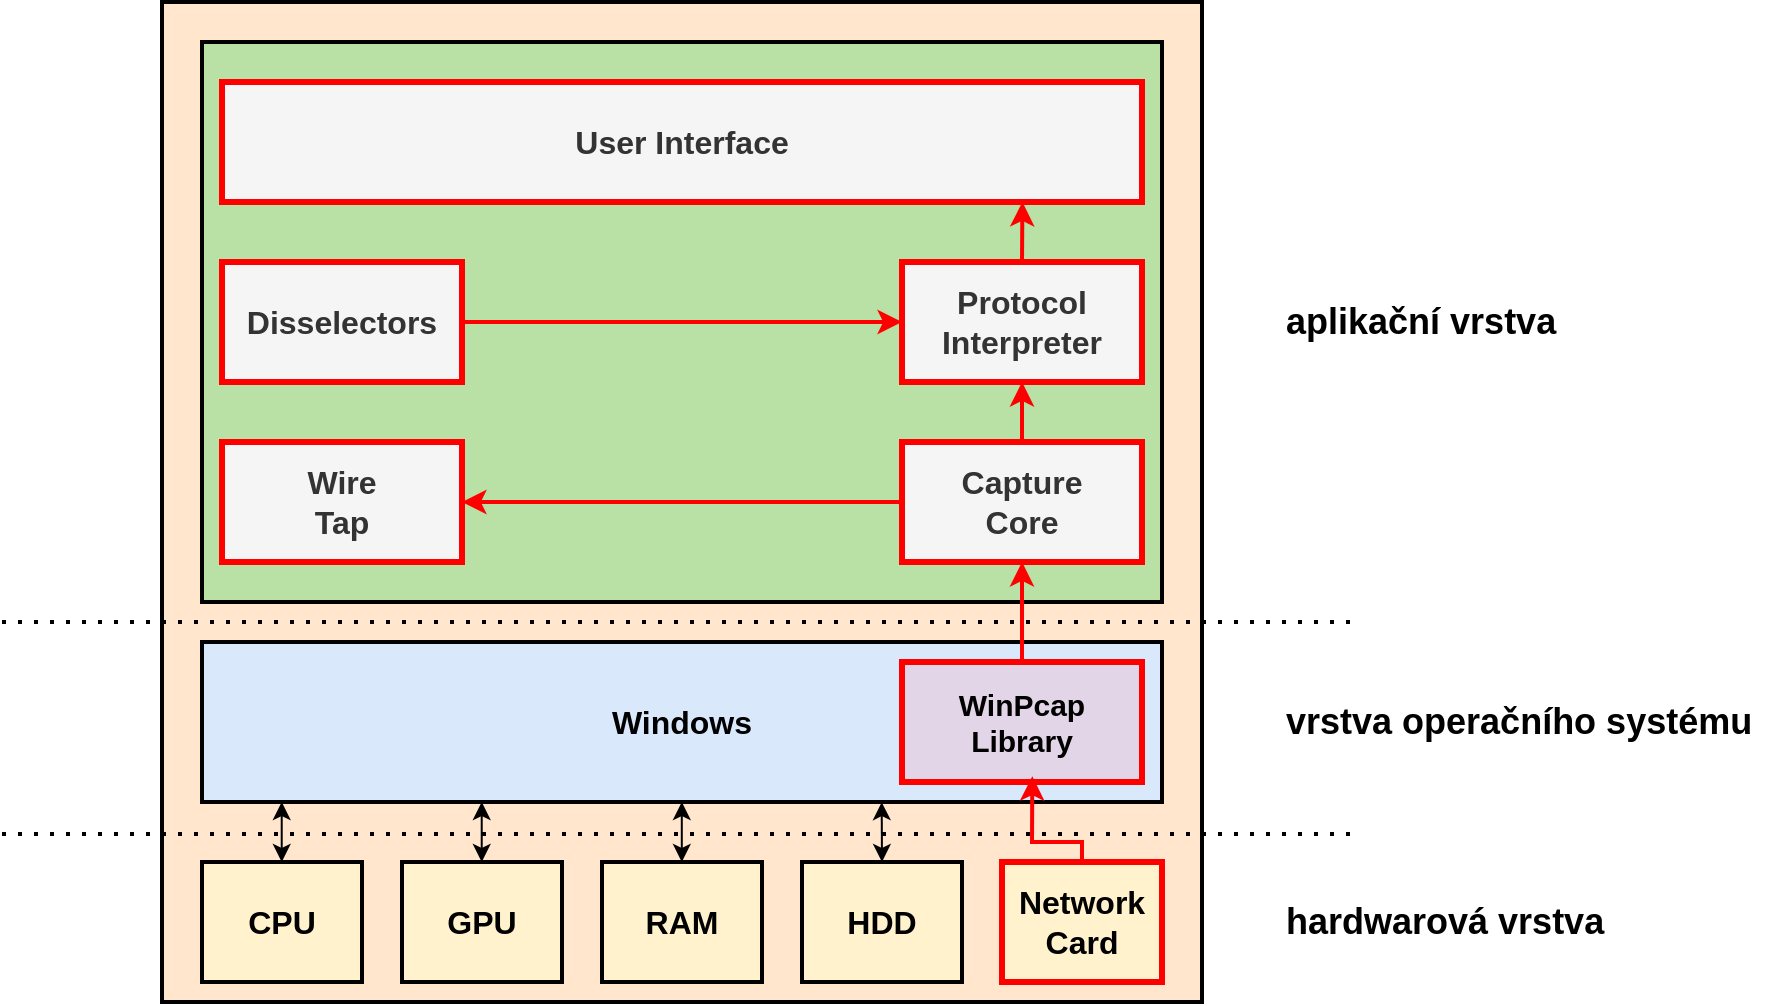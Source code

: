 <mxfile version="26.0.16">
  <diagram name="Page-1" id="-gUkO9v0VpvYhh8FtkJX">
    <mxGraphModel dx="1434" dy="836" grid="1" gridSize="10" guides="1" tooltips="1" connect="1" arrows="1" fold="1" page="1" pageScale="1" pageWidth="1169" pageHeight="827" math="0" shadow="0">
      <root>
        <mxCell id="0" />
        <mxCell id="1" parent="0" />
        <mxCell id="YEzh37ItMWN1QgV4G2L8-1" value="" style="rounded=0;whiteSpace=wrap;html=1;strokeWidth=2;fillColor=#ffe6cc;strokeColor=#000000;" vertex="1" parent="1">
          <mxGeometry x="245" y="160" width="520" height="500" as="geometry" />
        </mxCell>
        <mxCell id="YEzh37ItMWN1QgV4G2L8-2" value="&lt;font style=&quot;font-size: 16px;&quot;&gt;&lt;b style=&quot;&quot;&gt;CPU&lt;/b&gt;&lt;/font&gt;" style="rounded=0;whiteSpace=wrap;html=1;strokeWidth=2;fillColor=#fff2cc;strokeColor=#000000;" vertex="1" parent="1">
          <mxGeometry x="265" y="590" width="80" height="60" as="geometry" />
        </mxCell>
        <mxCell id="YEzh37ItMWN1QgV4G2L8-3" value="&lt;font style=&quot;font-size: 16px;&quot;&gt;&lt;b style=&quot;&quot;&gt;GPU&lt;/b&gt;&lt;/font&gt;" style="rounded=0;whiteSpace=wrap;html=1;strokeWidth=2;fillColor=#fff2cc;strokeColor=#000000;" vertex="1" parent="1">
          <mxGeometry x="365" y="590" width="80" height="60" as="geometry" />
        </mxCell>
        <mxCell id="YEzh37ItMWN1QgV4G2L8-4" value="&lt;font style=&quot;font-size: 16px;&quot;&gt;&lt;b style=&quot;&quot;&gt;RAM&lt;/b&gt;&lt;/font&gt;" style="rounded=0;whiteSpace=wrap;html=1;strokeWidth=2;fillColor=#fff2cc;strokeColor=#000000;" vertex="1" parent="1">
          <mxGeometry x="465" y="590" width="80" height="60" as="geometry" />
        </mxCell>
        <mxCell id="YEzh37ItMWN1QgV4G2L8-5" value="&lt;font style=&quot;font-size: 16px;&quot;&gt;&lt;b style=&quot;&quot;&gt;HDD&lt;/b&gt;&lt;/font&gt;" style="rounded=0;whiteSpace=wrap;html=1;strokeWidth=2;fillColor=#fff2cc;strokeColor=#000000;" vertex="1" parent="1">
          <mxGeometry x="565" y="590" width="80" height="60" as="geometry" />
        </mxCell>
        <mxCell id="YEzh37ItMWN1QgV4G2L8-6" value="&lt;font style=&quot;font-size: 16px;&quot;&gt;&lt;b style=&quot;&quot;&gt;Windows&lt;/b&gt;&lt;/font&gt;" style="rounded=0;whiteSpace=wrap;html=1;strokeWidth=2;fillColor=#dae8fc;strokeColor=#000000;" vertex="1" parent="1">
          <mxGeometry x="265" y="480" width="480" height="80" as="geometry" />
        </mxCell>
        <mxCell id="YEzh37ItMWN1QgV4G2L8-7" value="" style="rounded=0;whiteSpace=wrap;html=1;strokeWidth=2;fillColor=#B9E0A5;strokeColor=#000000;" vertex="1" parent="1">
          <mxGeometry x="265" y="180" width="480" height="280" as="geometry" />
        </mxCell>
        <mxCell id="YEzh37ItMWN1QgV4G2L8-8" value="&lt;font style=&quot;font-size: 16px;&quot;&gt;&lt;b style=&quot;&quot;&gt;Network&lt;/b&gt;&lt;/font&gt;&lt;div&gt;&lt;font style=&quot;font-size: 16px;&quot;&gt;&lt;b style=&quot;&quot;&gt;Card&lt;/b&gt;&lt;/font&gt;&lt;/div&gt;" style="rounded=0;whiteSpace=wrap;html=1;strokeColor=#FF0000;strokeWidth=3;fillColor=#fff2cc;" vertex="1" parent="1">
          <mxGeometry x="665" y="590" width="80" height="60" as="geometry" />
        </mxCell>
        <mxCell id="YEzh37ItMWN1QgV4G2L8-9" value="&lt;font style=&quot;font-size: 15px;&quot;&gt;&lt;b&gt;WinPcap&lt;/b&gt;&lt;/font&gt;&lt;div&gt;&lt;font style=&quot;font-size: 15px;&quot;&gt;&lt;b&gt;Library&lt;/b&gt;&lt;/font&gt;&lt;/div&gt;" style="rounded=0;whiteSpace=wrap;html=1;strokeColor=#FF0000;strokeWidth=3;fillColor=#e1d5e7;" vertex="1" parent="1">
          <mxGeometry x="615" y="490" width="120" height="60" as="geometry" />
        </mxCell>
        <mxCell id="YEzh37ItMWN1QgV4G2L8-10" value="" style="endArrow=classic;html=1;rounded=0;exitX=0.5;exitY=0;exitDx=0;exitDy=0;entryX=0.543;entryY=0.952;entryDx=0;entryDy=0;entryPerimeter=0;strokeColor=#FF0000;strokeWidth=2;" edge="1" parent="1" source="YEzh37ItMWN1QgV4G2L8-8" target="YEzh37ItMWN1QgV4G2L8-9">
          <mxGeometry width="50" height="50" relative="1" as="geometry">
            <mxPoint x="475" y="430" as="sourcePoint" />
            <mxPoint x="525" y="380" as="targetPoint" />
            <Array as="points">
              <mxPoint x="705" y="580" />
              <mxPoint x="680" y="580" />
            </Array>
          </mxGeometry>
        </mxCell>
        <mxCell id="YEzh37ItMWN1QgV4G2L8-11" value="&lt;font style=&quot;font-size: 16px;&quot;&gt;&lt;b style=&quot;&quot;&gt;Capture&lt;/b&gt;&lt;/font&gt;&lt;div&gt;&lt;font style=&quot;font-size: 16px;&quot;&gt;&lt;b style=&quot;&quot;&gt;Core&lt;/b&gt;&lt;/font&gt;&lt;/div&gt;" style="rounded=0;whiteSpace=wrap;html=1;strokeColor=#FF0000;strokeWidth=3;fillColor=#f5f5f5;fontColor=#333333;" vertex="1" parent="1">
          <mxGeometry x="615" y="380" width="120" height="60" as="geometry" />
        </mxCell>
        <mxCell id="YEzh37ItMWN1QgV4G2L8-12" value="" style="endArrow=classic;html=1;rounded=0;exitX=0.5;exitY=0;exitDx=0;exitDy=0;entryX=0.5;entryY=1;entryDx=0;entryDy=0;strokeColor=#FF0000;strokeWidth=2;" edge="1" parent="1" source="YEzh37ItMWN1QgV4G2L8-9" target="YEzh37ItMWN1QgV4G2L8-11">
          <mxGeometry width="50" height="50" relative="1" as="geometry">
            <mxPoint x="495" y="470" as="sourcePoint" />
            <mxPoint x="545" y="420" as="targetPoint" />
          </mxGeometry>
        </mxCell>
        <mxCell id="YEzh37ItMWN1QgV4G2L8-13" value="&lt;font style=&quot;font-size: 16px;&quot;&gt;&lt;b style=&quot;&quot;&gt;Wire&lt;/b&gt;&lt;/font&gt;&lt;div&gt;&lt;font style=&quot;font-size: 16px;&quot;&gt;&lt;b style=&quot;&quot;&gt;Tap&lt;/b&gt;&lt;/font&gt;&lt;/div&gt;" style="rounded=0;whiteSpace=wrap;html=1;strokeColor=#FF0000;strokeWidth=3;fillColor=#f5f5f5;fontColor=#333333;" vertex="1" parent="1">
          <mxGeometry x="275" y="380" width="120" height="60" as="geometry" />
        </mxCell>
        <mxCell id="YEzh37ItMWN1QgV4G2L8-14" value="" style="endArrow=classic;html=1;rounded=0;exitX=0;exitY=0.5;exitDx=0;exitDy=0;strokeColor=#FF0000;entryX=1;entryY=0.5;entryDx=0;entryDy=0;strokeWidth=2;" edge="1" parent="1" source="YEzh37ItMWN1QgV4G2L8-11" target="YEzh37ItMWN1QgV4G2L8-13">
          <mxGeometry width="50" height="50" relative="1" as="geometry">
            <mxPoint x="495" y="470" as="sourcePoint" />
            <mxPoint x="575" y="420" as="targetPoint" />
          </mxGeometry>
        </mxCell>
        <mxCell id="YEzh37ItMWN1QgV4G2L8-15" value="&lt;font style=&quot;font-size: 16px;&quot;&gt;&lt;b style=&quot;&quot;&gt;Disselectors&lt;/b&gt;&lt;/font&gt;" style="rounded=0;whiteSpace=wrap;html=1;strokeColor=#FF0000;strokeWidth=3;fillColor=#f5f5f5;fontColor=#333333;" vertex="1" parent="1">
          <mxGeometry x="275" y="290" width="120" height="60" as="geometry" />
        </mxCell>
        <mxCell id="YEzh37ItMWN1QgV4G2L8-16" value="&lt;font style=&quot;font-size: 16px;&quot;&gt;&lt;b style=&quot;&quot;&gt;Protocol&lt;/b&gt;&lt;/font&gt;&lt;div&gt;&lt;font style=&quot;font-size: 16px;&quot;&gt;&lt;b style=&quot;&quot;&gt;Interpreter&lt;/b&gt;&lt;/font&gt;&lt;/div&gt;" style="rounded=0;whiteSpace=wrap;html=1;strokeColor=#FF0000;strokeWidth=3;fillColor=#f5f5f5;fontColor=#333333;" vertex="1" parent="1">
          <mxGeometry x="615" y="290" width="120" height="60" as="geometry" />
        </mxCell>
        <mxCell id="YEzh37ItMWN1QgV4G2L8-17" value="" style="endArrow=classic;html=1;rounded=0;exitX=1;exitY=0.5;exitDx=0;exitDy=0;entryX=0;entryY=0.5;entryDx=0;entryDy=0;strokeColor=#FF0000;strokeWidth=2;" edge="1" parent="1" source="YEzh37ItMWN1QgV4G2L8-15" target="YEzh37ItMWN1QgV4G2L8-16">
          <mxGeometry width="50" height="50" relative="1" as="geometry">
            <mxPoint x="465" y="420" as="sourcePoint" />
            <mxPoint x="515" y="370" as="targetPoint" />
          </mxGeometry>
        </mxCell>
        <mxCell id="YEzh37ItMWN1QgV4G2L8-18" value="" style="endArrow=classic;html=1;rounded=0;exitX=0.5;exitY=0;exitDx=0;exitDy=0;entryX=0.5;entryY=1;entryDx=0;entryDy=0;strokeColor=#FF0000;strokeWidth=2;" edge="1" parent="1" source="YEzh37ItMWN1QgV4G2L8-11" target="YEzh37ItMWN1QgV4G2L8-16">
          <mxGeometry width="50" height="50" relative="1" as="geometry">
            <mxPoint x="555" y="410" as="sourcePoint" />
            <mxPoint x="605" y="360" as="targetPoint" />
          </mxGeometry>
        </mxCell>
        <mxCell id="YEzh37ItMWN1QgV4G2L8-19" value="&lt;font style=&quot;font-size: 16px;&quot;&gt;&lt;b style=&quot;&quot;&gt;User Interface&lt;/b&gt;&lt;/font&gt;" style="rounded=0;whiteSpace=wrap;html=1;strokeColor=#FF0000;strokeWidth=3;fillColor=#f5f5f5;fontColor=#333333;" vertex="1" parent="1">
          <mxGeometry x="275" y="200" width="460" height="60" as="geometry" />
        </mxCell>
        <mxCell id="YEzh37ItMWN1QgV4G2L8-20" value="" style="endArrow=classic;html=1;rounded=0;exitX=0.5;exitY=0;exitDx=0;exitDy=0;entryX=0.87;entryY=1;entryDx=0;entryDy=0;strokeColor=#FF0000;entryPerimeter=0;strokeWidth=2;" edge="1" parent="1" source="YEzh37ItMWN1QgV4G2L8-16" target="YEzh37ItMWN1QgV4G2L8-19">
          <mxGeometry width="50" height="50" relative="1" as="geometry">
            <mxPoint x="674.93" y="312.5" as="sourcePoint" />
            <mxPoint x="674.93" y="295.5" as="targetPoint" />
          </mxGeometry>
        </mxCell>
        <mxCell id="YEzh37ItMWN1QgV4G2L8-21" value="" style="endArrow=none;dashed=1;html=1;dashPattern=1 3;strokeWidth=2;rounded=0;" edge="1" parent="1">
          <mxGeometry width="50" height="50" relative="1" as="geometry">
            <mxPoint x="165" y="470" as="sourcePoint" />
            <mxPoint x="845" y="470" as="targetPoint" />
          </mxGeometry>
        </mxCell>
        <mxCell id="YEzh37ItMWN1QgV4G2L8-22" value="" style="endArrow=none;dashed=1;html=1;dashPattern=1 3;strokeWidth=2;rounded=0;" edge="1" parent="1">
          <mxGeometry width="50" height="50" relative="1" as="geometry">
            <mxPoint x="165" y="576" as="sourcePoint" />
            <mxPoint x="845" y="576" as="targetPoint" />
          </mxGeometry>
        </mxCell>
        <mxCell id="YEzh37ItMWN1QgV4G2L8-23" value="&lt;font style=&quot;font-size: 18px;&quot;&gt;&lt;b style=&quot;&quot;&gt;hardwarová vrstva&lt;/b&gt;&lt;/font&gt;" style="text;html=1;align=left;verticalAlign=middle;whiteSpace=wrap;rounded=0;" vertex="1" parent="1">
          <mxGeometry x="805" y="600" width="200" height="40" as="geometry" />
        </mxCell>
        <mxCell id="YEzh37ItMWN1QgV4G2L8-24" value="&lt;font style=&quot;font-size: 18px;&quot;&gt;&lt;b style=&quot;&quot;&gt;vrstva operačního systému&lt;/b&gt;&lt;/font&gt;" style="text;html=1;align=left;verticalAlign=middle;whiteSpace=wrap;rounded=0;" vertex="1" parent="1">
          <mxGeometry x="805" y="500" width="245" height="40" as="geometry" />
        </mxCell>
        <mxCell id="YEzh37ItMWN1QgV4G2L8-25" value="&lt;font style=&quot;font-size: 18px;&quot;&gt;&lt;b style=&quot;&quot;&gt;aplikační vrstva&lt;/b&gt;&lt;/font&gt;" style="text;html=1;align=left;verticalAlign=middle;whiteSpace=wrap;rounded=0;" vertex="1" parent="1">
          <mxGeometry x="805" y="300" width="200" height="40" as="geometry" />
        </mxCell>
        <mxCell id="YEzh37ItMWN1QgV4G2L8-26" value="" style="endArrow=classic;startArrow=classic;html=1;rounded=0;exitX=0.5;exitY=0;exitDx=0;exitDy=0;entryX=0.708;entryY=1.001;entryDx=0;entryDy=0;entryPerimeter=0;" edge="1" parent="1" source="YEzh37ItMWN1QgV4G2L8-5" target="YEzh37ItMWN1QgV4G2L8-6">
          <mxGeometry width="50" height="50" relative="1" as="geometry">
            <mxPoint x="525" y="600" as="sourcePoint" />
            <mxPoint x="575" y="550" as="targetPoint" />
          </mxGeometry>
        </mxCell>
        <mxCell id="YEzh37ItMWN1QgV4G2L8-27" value="" style="endArrow=classic;startArrow=classic;html=1;rounded=0;exitX=0.5;exitY=0;exitDx=0;exitDy=0;entryX=0.708;entryY=1.001;entryDx=0;entryDy=0;entryPerimeter=0;" edge="1" parent="1">
          <mxGeometry width="50" height="50" relative="1" as="geometry">
            <mxPoint x="504.9" y="590" as="sourcePoint" />
            <mxPoint x="504.9" y="560" as="targetPoint" />
          </mxGeometry>
        </mxCell>
        <mxCell id="YEzh37ItMWN1QgV4G2L8-28" value="" style="endArrow=classic;startArrow=classic;html=1;rounded=0;exitX=0.5;exitY=0;exitDx=0;exitDy=0;entryX=0.708;entryY=1.001;entryDx=0;entryDy=0;entryPerimeter=0;" edge="1" parent="1">
          <mxGeometry width="50" height="50" relative="1" as="geometry">
            <mxPoint x="404.86" y="590" as="sourcePoint" />
            <mxPoint x="404.86" y="560" as="targetPoint" />
          </mxGeometry>
        </mxCell>
        <mxCell id="YEzh37ItMWN1QgV4G2L8-29" value="" style="endArrow=classic;startArrow=classic;html=1;rounded=0;exitX=0.5;exitY=0;exitDx=0;exitDy=0;entryX=0.708;entryY=1.001;entryDx=0;entryDy=0;entryPerimeter=0;" edge="1" parent="1">
          <mxGeometry width="50" height="50" relative="1" as="geometry">
            <mxPoint x="304.86" y="590" as="sourcePoint" />
            <mxPoint x="304.86" y="560" as="targetPoint" />
          </mxGeometry>
        </mxCell>
      </root>
    </mxGraphModel>
  </diagram>
</mxfile>
